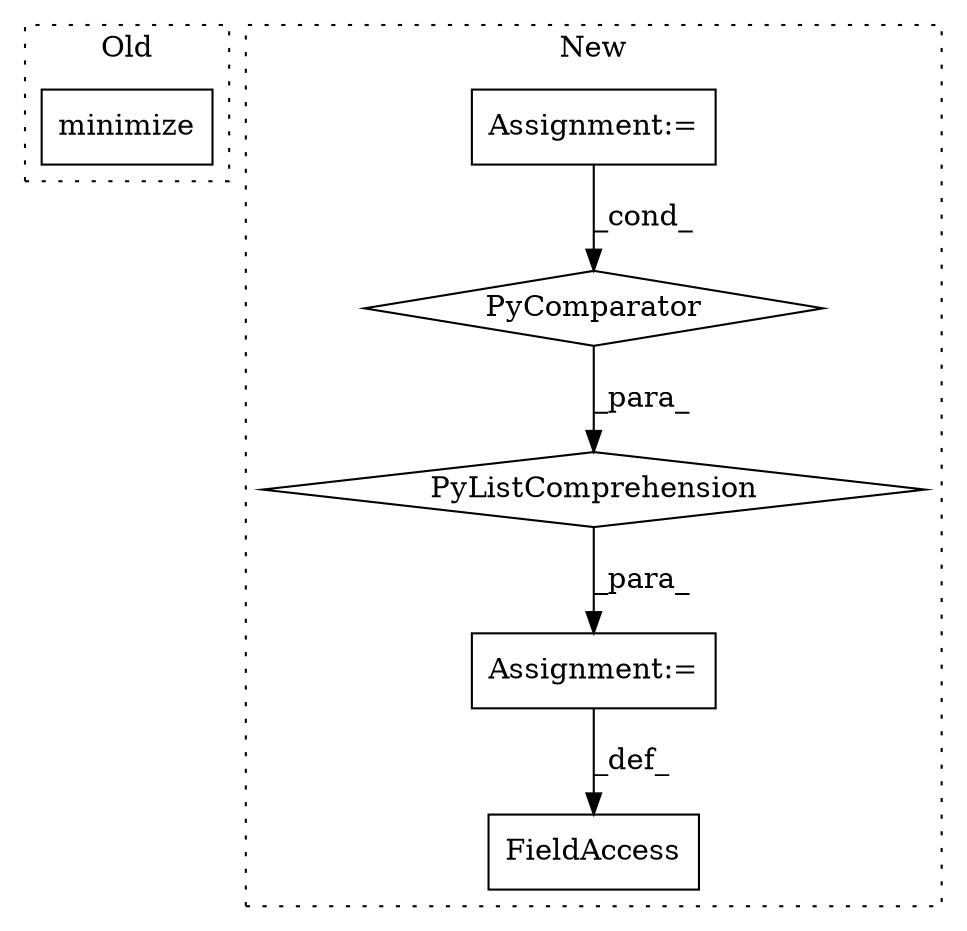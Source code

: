 digraph G {
subgraph cluster0 {
1 [label="minimize" a="32" s="2803,2816" l="9,1" shape="box"];
label = "Old";
style="dotted";
}
subgraph cluster1 {
2 [label="PyListComprehension" a="109" s="5347" l="227" shape="diamond"];
3 [label="PyComparator" a="113" s="5525" l="41" shape="diamond"];
4 [label="Assignment:=" a="7" s="5335" l="12" shape="box"];
5 [label="Assignment:=" a="7" s="4774" l="1" shape="box"];
6 [label="FieldAccess" a="22" s="5315" l="20" shape="box"];
label = "New";
style="dotted";
}
2 -> 4 [label="_para_"];
3 -> 2 [label="_para_"];
4 -> 6 [label="_def_"];
5 -> 3 [label="_cond_"];
}